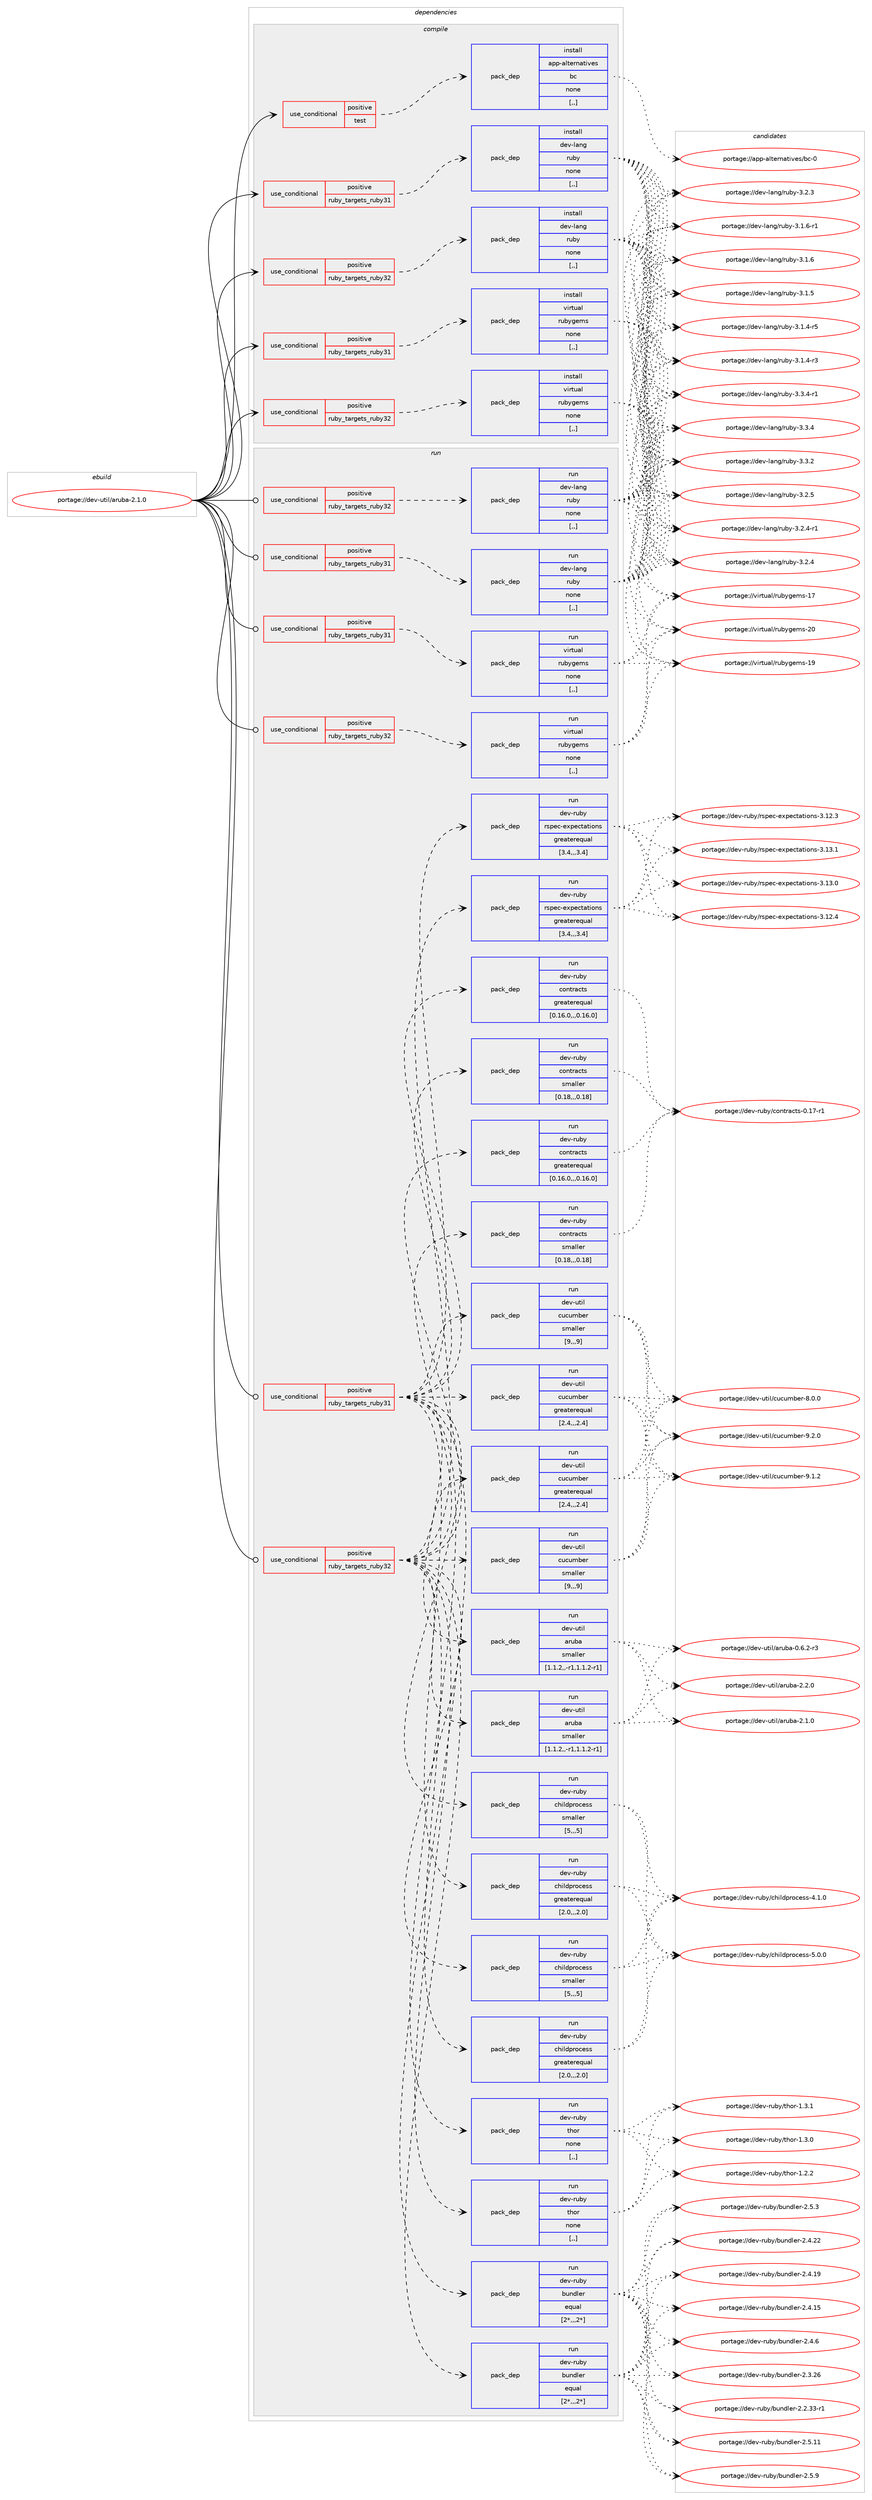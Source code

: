 digraph prolog {

# *************
# Graph options
# *************

newrank=true;
concentrate=true;
compound=true;
graph [rankdir=LR,fontname=Helvetica,fontsize=10,ranksep=1.5];#, ranksep=2.5, nodesep=0.2];
edge  [arrowhead=vee];
node  [fontname=Helvetica,fontsize=10];

# **********
# The ebuild
# **********

subgraph cluster_leftcol {
color=gray;
label=<<i>ebuild</i>>;
id [label="portage://dev-util/aruba-2.1.0", color=red, width=4, href="../dev-util/aruba-2.1.0.svg"];
}

# ****************
# The dependencies
# ****************

subgraph cluster_midcol {
color=gray;
label=<<i>dependencies</i>>;
subgraph cluster_compile {
fillcolor="#eeeeee";
style=filled;
label=<<i>compile</i>>;
subgraph cond59161 {
dependency210365 [label=<<TABLE BORDER="0" CELLBORDER="1" CELLSPACING="0" CELLPADDING="4"><TR><TD ROWSPAN="3" CELLPADDING="10">use_conditional</TD></TR><TR><TD>positive</TD></TR><TR><TD>ruby_targets_ruby31</TD></TR></TABLE>>, shape=none, color=red];
subgraph pack149811 {
dependency210366 [label=<<TABLE BORDER="0" CELLBORDER="1" CELLSPACING="0" CELLPADDING="4" WIDTH="220"><TR><TD ROWSPAN="6" CELLPADDING="30">pack_dep</TD></TR><TR><TD WIDTH="110">install</TD></TR><TR><TD>dev-lang</TD></TR><TR><TD>ruby</TD></TR><TR><TD>none</TD></TR><TR><TD>[,,]</TD></TR></TABLE>>, shape=none, color=blue];
}
dependency210365:e -> dependency210366:w [weight=20,style="dashed",arrowhead="vee"];
}
id:e -> dependency210365:w [weight=20,style="solid",arrowhead="vee"];
subgraph cond59162 {
dependency210367 [label=<<TABLE BORDER="0" CELLBORDER="1" CELLSPACING="0" CELLPADDING="4"><TR><TD ROWSPAN="3" CELLPADDING="10">use_conditional</TD></TR><TR><TD>positive</TD></TR><TR><TD>ruby_targets_ruby31</TD></TR></TABLE>>, shape=none, color=red];
subgraph pack149812 {
dependency210368 [label=<<TABLE BORDER="0" CELLBORDER="1" CELLSPACING="0" CELLPADDING="4" WIDTH="220"><TR><TD ROWSPAN="6" CELLPADDING="30">pack_dep</TD></TR><TR><TD WIDTH="110">install</TD></TR><TR><TD>virtual</TD></TR><TR><TD>rubygems</TD></TR><TR><TD>none</TD></TR><TR><TD>[,,]</TD></TR></TABLE>>, shape=none, color=blue];
}
dependency210367:e -> dependency210368:w [weight=20,style="dashed",arrowhead="vee"];
}
id:e -> dependency210367:w [weight=20,style="solid",arrowhead="vee"];
subgraph cond59163 {
dependency210369 [label=<<TABLE BORDER="0" CELLBORDER="1" CELLSPACING="0" CELLPADDING="4"><TR><TD ROWSPAN="3" CELLPADDING="10">use_conditional</TD></TR><TR><TD>positive</TD></TR><TR><TD>ruby_targets_ruby32</TD></TR></TABLE>>, shape=none, color=red];
subgraph pack149813 {
dependency210370 [label=<<TABLE BORDER="0" CELLBORDER="1" CELLSPACING="0" CELLPADDING="4" WIDTH="220"><TR><TD ROWSPAN="6" CELLPADDING="30">pack_dep</TD></TR><TR><TD WIDTH="110">install</TD></TR><TR><TD>dev-lang</TD></TR><TR><TD>ruby</TD></TR><TR><TD>none</TD></TR><TR><TD>[,,]</TD></TR></TABLE>>, shape=none, color=blue];
}
dependency210369:e -> dependency210370:w [weight=20,style="dashed",arrowhead="vee"];
}
id:e -> dependency210369:w [weight=20,style="solid",arrowhead="vee"];
subgraph cond59164 {
dependency210371 [label=<<TABLE BORDER="0" CELLBORDER="1" CELLSPACING="0" CELLPADDING="4"><TR><TD ROWSPAN="3" CELLPADDING="10">use_conditional</TD></TR><TR><TD>positive</TD></TR><TR><TD>ruby_targets_ruby32</TD></TR></TABLE>>, shape=none, color=red];
subgraph pack149814 {
dependency210372 [label=<<TABLE BORDER="0" CELLBORDER="1" CELLSPACING="0" CELLPADDING="4" WIDTH="220"><TR><TD ROWSPAN="6" CELLPADDING="30">pack_dep</TD></TR><TR><TD WIDTH="110">install</TD></TR><TR><TD>virtual</TD></TR><TR><TD>rubygems</TD></TR><TR><TD>none</TD></TR><TR><TD>[,,]</TD></TR></TABLE>>, shape=none, color=blue];
}
dependency210371:e -> dependency210372:w [weight=20,style="dashed",arrowhead="vee"];
}
id:e -> dependency210371:w [weight=20,style="solid",arrowhead="vee"];
subgraph cond59165 {
dependency210373 [label=<<TABLE BORDER="0" CELLBORDER="1" CELLSPACING="0" CELLPADDING="4"><TR><TD ROWSPAN="3" CELLPADDING="10">use_conditional</TD></TR><TR><TD>positive</TD></TR><TR><TD>test</TD></TR></TABLE>>, shape=none, color=red];
subgraph pack149815 {
dependency210374 [label=<<TABLE BORDER="0" CELLBORDER="1" CELLSPACING="0" CELLPADDING="4" WIDTH="220"><TR><TD ROWSPAN="6" CELLPADDING="30">pack_dep</TD></TR><TR><TD WIDTH="110">install</TD></TR><TR><TD>app-alternatives</TD></TR><TR><TD>bc</TD></TR><TR><TD>none</TD></TR><TR><TD>[,,]</TD></TR></TABLE>>, shape=none, color=blue];
}
dependency210373:e -> dependency210374:w [weight=20,style="dashed",arrowhead="vee"];
}
id:e -> dependency210373:w [weight=20,style="solid",arrowhead="vee"];
}
subgraph cluster_compileandrun {
fillcolor="#eeeeee";
style=filled;
label=<<i>compile and run</i>>;
}
subgraph cluster_run {
fillcolor="#eeeeee";
style=filled;
label=<<i>run</i>>;
subgraph cond59166 {
dependency210375 [label=<<TABLE BORDER="0" CELLBORDER="1" CELLSPACING="0" CELLPADDING="4"><TR><TD ROWSPAN="3" CELLPADDING="10">use_conditional</TD></TR><TR><TD>positive</TD></TR><TR><TD>ruby_targets_ruby31</TD></TR></TABLE>>, shape=none, color=red];
subgraph pack149816 {
dependency210376 [label=<<TABLE BORDER="0" CELLBORDER="1" CELLSPACING="0" CELLPADDING="4" WIDTH="220"><TR><TD ROWSPAN="6" CELLPADDING="30">pack_dep</TD></TR><TR><TD WIDTH="110">run</TD></TR><TR><TD>dev-lang</TD></TR><TR><TD>ruby</TD></TR><TR><TD>none</TD></TR><TR><TD>[,,]</TD></TR></TABLE>>, shape=none, color=blue];
}
dependency210375:e -> dependency210376:w [weight=20,style="dashed",arrowhead="vee"];
}
id:e -> dependency210375:w [weight=20,style="solid",arrowhead="odot"];
subgraph cond59167 {
dependency210377 [label=<<TABLE BORDER="0" CELLBORDER="1" CELLSPACING="0" CELLPADDING="4"><TR><TD ROWSPAN="3" CELLPADDING="10">use_conditional</TD></TR><TR><TD>positive</TD></TR><TR><TD>ruby_targets_ruby31</TD></TR></TABLE>>, shape=none, color=red];
subgraph pack149817 {
dependency210378 [label=<<TABLE BORDER="0" CELLBORDER="1" CELLSPACING="0" CELLPADDING="4" WIDTH="220"><TR><TD ROWSPAN="6" CELLPADDING="30">pack_dep</TD></TR><TR><TD WIDTH="110">run</TD></TR><TR><TD>dev-ruby</TD></TR><TR><TD>bundler</TD></TR><TR><TD>equal</TD></TR><TR><TD>[2*,,,2*]</TD></TR></TABLE>>, shape=none, color=blue];
}
dependency210377:e -> dependency210378:w [weight=20,style="dashed",arrowhead="vee"];
subgraph pack149818 {
dependency210379 [label=<<TABLE BORDER="0" CELLBORDER="1" CELLSPACING="0" CELLPADDING="4" WIDTH="220"><TR><TD ROWSPAN="6" CELLPADDING="30">pack_dep</TD></TR><TR><TD WIDTH="110">run</TD></TR><TR><TD>dev-ruby</TD></TR><TR><TD>childprocess</TD></TR><TR><TD>greaterequal</TD></TR><TR><TD>[2.0,,,2.0]</TD></TR></TABLE>>, shape=none, color=blue];
}
dependency210377:e -> dependency210379:w [weight=20,style="dashed",arrowhead="vee"];
subgraph pack149819 {
dependency210380 [label=<<TABLE BORDER="0" CELLBORDER="1" CELLSPACING="0" CELLPADDING="4" WIDTH="220"><TR><TD ROWSPAN="6" CELLPADDING="30">pack_dep</TD></TR><TR><TD WIDTH="110">run</TD></TR><TR><TD>dev-ruby</TD></TR><TR><TD>childprocess</TD></TR><TR><TD>smaller</TD></TR><TR><TD>[5,,,5]</TD></TR></TABLE>>, shape=none, color=blue];
}
dependency210377:e -> dependency210380:w [weight=20,style="dashed",arrowhead="vee"];
subgraph pack149820 {
dependency210381 [label=<<TABLE BORDER="0" CELLBORDER="1" CELLSPACING="0" CELLPADDING="4" WIDTH="220"><TR><TD ROWSPAN="6" CELLPADDING="30">pack_dep</TD></TR><TR><TD WIDTH="110">run</TD></TR><TR><TD>dev-ruby</TD></TR><TR><TD>contracts</TD></TR><TR><TD>greaterequal</TD></TR><TR><TD>[0.16.0,,,0.16.0]</TD></TR></TABLE>>, shape=none, color=blue];
}
dependency210377:e -> dependency210381:w [weight=20,style="dashed",arrowhead="vee"];
subgraph pack149821 {
dependency210382 [label=<<TABLE BORDER="0" CELLBORDER="1" CELLSPACING="0" CELLPADDING="4" WIDTH="220"><TR><TD ROWSPAN="6" CELLPADDING="30">pack_dep</TD></TR><TR><TD WIDTH="110">run</TD></TR><TR><TD>dev-ruby</TD></TR><TR><TD>contracts</TD></TR><TR><TD>smaller</TD></TR><TR><TD>[0.18,,,0.18]</TD></TR></TABLE>>, shape=none, color=blue];
}
dependency210377:e -> dependency210382:w [weight=20,style="dashed",arrowhead="vee"];
subgraph pack149822 {
dependency210383 [label=<<TABLE BORDER="0" CELLBORDER="1" CELLSPACING="0" CELLPADDING="4" WIDTH="220"><TR><TD ROWSPAN="6" CELLPADDING="30">pack_dep</TD></TR><TR><TD WIDTH="110">run</TD></TR><TR><TD>dev-ruby</TD></TR><TR><TD>rspec-expectations</TD></TR><TR><TD>greaterequal</TD></TR><TR><TD>[3.4,,,3.4]</TD></TR></TABLE>>, shape=none, color=blue];
}
dependency210377:e -> dependency210383:w [weight=20,style="dashed",arrowhead="vee"];
subgraph pack149823 {
dependency210384 [label=<<TABLE BORDER="0" CELLBORDER="1" CELLSPACING="0" CELLPADDING="4" WIDTH="220"><TR><TD ROWSPAN="6" CELLPADDING="30">pack_dep</TD></TR><TR><TD WIDTH="110">run</TD></TR><TR><TD>dev-ruby</TD></TR><TR><TD>thor</TD></TR><TR><TD>none</TD></TR><TR><TD>[,,]</TD></TR></TABLE>>, shape=none, color=blue];
}
dependency210377:e -> dependency210384:w [weight=20,style="dashed",arrowhead="vee"];
subgraph pack149824 {
dependency210385 [label=<<TABLE BORDER="0" CELLBORDER="1" CELLSPACING="0" CELLPADDING="4" WIDTH="220"><TR><TD ROWSPAN="6" CELLPADDING="30">pack_dep</TD></TR><TR><TD WIDTH="110">run</TD></TR><TR><TD>dev-util</TD></TR><TR><TD>cucumber</TD></TR><TR><TD>greaterequal</TD></TR><TR><TD>[2.4,,,2.4]</TD></TR></TABLE>>, shape=none, color=blue];
}
dependency210377:e -> dependency210385:w [weight=20,style="dashed",arrowhead="vee"];
subgraph pack149825 {
dependency210386 [label=<<TABLE BORDER="0" CELLBORDER="1" CELLSPACING="0" CELLPADDING="4" WIDTH="220"><TR><TD ROWSPAN="6" CELLPADDING="30">pack_dep</TD></TR><TR><TD WIDTH="110">run</TD></TR><TR><TD>dev-util</TD></TR><TR><TD>cucumber</TD></TR><TR><TD>smaller</TD></TR><TR><TD>[9,,,9]</TD></TR></TABLE>>, shape=none, color=blue];
}
dependency210377:e -> dependency210386:w [weight=20,style="dashed",arrowhead="vee"];
subgraph pack149826 {
dependency210387 [label=<<TABLE BORDER="0" CELLBORDER="1" CELLSPACING="0" CELLPADDING="4" WIDTH="220"><TR><TD ROWSPAN="6" CELLPADDING="30">pack_dep</TD></TR><TR><TD WIDTH="110">run</TD></TR><TR><TD>dev-util</TD></TR><TR><TD>aruba</TD></TR><TR><TD>smaller</TD></TR><TR><TD>[1.1.2,,-r1,1.1.2-r1]</TD></TR></TABLE>>, shape=none, color=blue];
}
dependency210377:e -> dependency210387:w [weight=20,style="dashed",arrowhead="vee"];
}
id:e -> dependency210377:w [weight=20,style="solid",arrowhead="odot"];
subgraph cond59168 {
dependency210388 [label=<<TABLE BORDER="0" CELLBORDER="1" CELLSPACING="0" CELLPADDING="4"><TR><TD ROWSPAN="3" CELLPADDING="10">use_conditional</TD></TR><TR><TD>positive</TD></TR><TR><TD>ruby_targets_ruby31</TD></TR></TABLE>>, shape=none, color=red];
subgraph pack149827 {
dependency210389 [label=<<TABLE BORDER="0" CELLBORDER="1" CELLSPACING="0" CELLPADDING="4" WIDTH="220"><TR><TD ROWSPAN="6" CELLPADDING="30">pack_dep</TD></TR><TR><TD WIDTH="110">run</TD></TR><TR><TD>virtual</TD></TR><TR><TD>rubygems</TD></TR><TR><TD>none</TD></TR><TR><TD>[,,]</TD></TR></TABLE>>, shape=none, color=blue];
}
dependency210388:e -> dependency210389:w [weight=20,style="dashed",arrowhead="vee"];
}
id:e -> dependency210388:w [weight=20,style="solid",arrowhead="odot"];
subgraph cond59169 {
dependency210390 [label=<<TABLE BORDER="0" CELLBORDER="1" CELLSPACING="0" CELLPADDING="4"><TR><TD ROWSPAN="3" CELLPADDING="10">use_conditional</TD></TR><TR><TD>positive</TD></TR><TR><TD>ruby_targets_ruby32</TD></TR></TABLE>>, shape=none, color=red];
subgraph pack149828 {
dependency210391 [label=<<TABLE BORDER="0" CELLBORDER="1" CELLSPACING="0" CELLPADDING="4" WIDTH="220"><TR><TD ROWSPAN="6" CELLPADDING="30">pack_dep</TD></TR><TR><TD WIDTH="110">run</TD></TR><TR><TD>dev-lang</TD></TR><TR><TD>ruby</TD></TR><TR><TD>none</TD></TR><TR><TD>[,,]</TD></TR></TABLE>>, shape=none, color=blue];
}
dependency210390:e -> dependency210391:w [weight=20,style="dashed",arrowhead="vee"];
}
id:e -> dependency210390:w [weight=20,style="solid",arrowhead="odot"];
subgraph cond59170 {
dependency210392 [label=<<TABLE BORDER="0" CELLBORDER="1" CELLSPACING="0" CELLPADDING="4"><TR><TD ROWSPAN="3" CELLPADDING="10">use_conditional</TD></TR><TR><TD>positive</TD></TR><TR><TD>ruby_targets_ruby32</TD></TR></TABLE>>, shape=none, color=red];
subgraph pack149829 {
dependency210393 [label=<<TABLE BORDER="0" CELLBORDER="1" CELLSPACING="0" CELLPADDING="4" WIDTH="220"><TR><TD ROWSPAN="6" CELLPADDING="30">pack_dep</TD></TR><TR><TD WIDTH="110">run</TD></TR><TR><TD>dev-ruby</TD></TR><TR><TD>bundler</TD></TR><TR><TD>equal</TD></TR><TR><TD>[2*,,,2*]</TD></TR></TABLE>>, shape=none, color=blue];
}
dependency210392:e -> dependency210393:w [weight=20,style="dashed",arrowhead="vee"];
subgraph pack149830 {
dependency210394 [label=<<TABLE BORDER="0" CELLBORDER="1" CELLSPACING="0" CELLPADDING="4" WIDTH="220"><TR><TD ROWSPAN="6" CELLPADDING="30">pack_dep</TD></TR><TR><TD WIDTH="110">run</TD></TR><TR><TD>dev-ruby</TD></TR><TR><TD>childprocess</TD></TR><TR><TD>greaterequal</TD></TR><TR><TD>[2.0,,,2.0]</TD></TR></TABLE>>, shape=none, color=blue];
}
dependency210392:e -> dependency210394:w [weight=20,style="dashed",arrowhead="vee"];
subgraph pack149831 {
dependency210395 [label=<<TABLE BORDER="0" CELLBORDER="1" CELLSPACING="0" CELLPADDING="4" WIDTH="220"><TR><TD ROWSPAN="6" CELLPADDING="30">pack_dep</TD></TR><TR><TD WIDTH="110">run</TD></TR><TR><TD>dev-ruby</TD></TR><TR><TD>childprocess</TD></TR><TR><TD>smaller</TD></TR><TR><TD>[5,,,5]</TD></TR></TABLE>>, shape=none, color=blue];
}
dependency210392:e -> dependency210395:w [weight=20,style="dashed",arrowhead="vee"];
subgraph pack149832 {
dependency210396 [label=<<TABLE BORDER="0" CELLBORDER="1" CELLSPACING="0" CELLPADDING="4" WIDTH="220"><TR><TD ROWSPAN="6" CELLPADDING="30">pack_dep</TD></TR><TR><TD WIDTH="110">run</TD></TR><TR><TD>dev-ruby</TD></TR><TR><TD>contracts</TD></TR><TR><TD>greaterequal</TD></TR><TR><TD>[0.16.0,,,0.16.0]</TD></TR></TABLE>>, shape=none, color=blue];
}
dependency210392:e -> dependency210396:w [weight=20,style="dashed",arrowhead="vee"];
subgraph pack149833 {
dependency210397 [label=<<TABLE BORDER="0" CELLBORDER="1" CELLSPACING="0" CELLPADDING="4" WIDTH="220"><TR><TD ROWSPAN="6" CELLPADDING="30">pack_dep</TD></TR><TR><TD WIDTH="110">run</TD></TR><TR><TD>dev-ruby</TD></TR><TR><TD>contracts</TD></TR><TR><TD>smaller</TD></TR><TR><TD>[0.18,,,0.18]</TD></TR></TABLE>>, shape=none, color=blue];
}
dependency210392:e -> dependency210397:w [weight=20,style="dashed",arrowhead="vee"];
subgraph pack149834 {
dependency210398 [label=<<TABLE BORDER="0" CELLBORDER="1" CELLSPACING="0" CELLPADDING="4" WIDTH="220"><TR><TD ROWSPAN="6" CELLPADDING="30">pack_dep</TD></TR><TR><TD WIDTH="110">run</TD></TR><TR><TD>dev-ruby</TD></TR><TR><TD>rspec-expectations</TD></TR><TR><TD>greaterequal</TD></TR><TR><TD>[3.4,,,3.4]</TD></TR></TABLE>>, shape=none, color=blue];
}
dependency210392:e -> dependency210398:w [weight=20,style="dashed",arrowhead="vee"];
subgraph pack149835 {
dependency210399 [label=<<TABLE BORDER="0" CELLBORDER="1" CELLSPACING="0" CELLPADDING="4" WIDTH="220"><TR><TD ROWSPAN="6" CELLPADDING="30">pack_dep</TD></TR><TR><TD WIDTH="110">run</TD></TR><TR><TD>dev-ruby</TD></TR><TR><TD>thor</TD></TR><TR><TD>none</TD></TR><TR><TD>[,,]</TD></TR></TABLE>>, shape=none, color=blue];
}
dependency210392:e -> dependency210399:w [weight=20,style="dashed",arrowhead="vee"];
subgraph pack149836 {
dependency210400 [label=<<TABLE BORDER="0" CELLBORDER="1" CELLSPACING="0" CELLPADDING="4" WIDTH="220"><TR><TD ROWSPAN="6" CELLPADDING="30">pack_dep</TD></TR><TR><TD WIDTH="110">run</TD></TR><TR><TD>dev-util</TD></TR><TR><TD>cucumber</TD></TR><TR><TD>greaterequal</TD></TR><TR><TD>[2.4,,,2.4]</TD></TR></TABLE>>, shape=none, color=blue];
}
dependency210392:e -> dependency210400:w [weight=20,style="dashed",arrowhead="vee"];
subgraph pack149837 {
dependency210401 [label=<<TABLE BORDER="0" CELLBORDER="1" CELLSPACING="0" CELLPADDING="4" WIDTH="220"><TR><TD ROWSPAN="6" CELLPADDING="30">pack_dep</TD></TR><TR><TD WIDTH="110">run</TD></TR><TR><TD>dev-util</TD></TR><TR><TD>cucumber</TD></TR><TR><TD>smaller</TD></TR><TR><TD>[9,,,9]</TD></TR></TABLE>>, shape=none, color=blue];
}
dependency210392:e -> dependency210401:w [weight=20,style="dashed",arrowhead="vee"];
subgraph pack149838 {
dependency210402 [label=<<TABLE BORDER="0" CELLBORDER="1" CELLSPACING="0" CELLPADDING="4" WIDTH="220"><TR><TD ROWSPAN="6" CELLPADDING="30">pack_dep</TD></TR><TR><TD WIDTH="110">run</TD></TR><TR><TD>dev-util</TD></TR><TR><TD>aruba</TD></TR><TR><TD>smaller</TD></TR><TR><TD>[1.1.2,,-r1,1.1.2-r1]</TD></TR></TABLE>>, shape=none, color=blue];
}
dependency210392:e -> dependency210402:w [weight=20,style="dashed",arrowhead="vee"];
}
id:e -> dependency210392:w [weight=20,style="solid",arrowhead="odot"];
subgraph cond59171 {
dependency210403 [label=<<TABLE BORDER="0" CELLBORDER="1" CELLSPACING="0" CELLPADDING="4"><TR><TD ROWSPAN="3" CELLPADDING="10">use_conditional</TD></TR><TR><TD>positive</TD></TR><TR><TD>ruby_targets_ruby32</TD></TR></TABLE>>, shape=none, color=red];
subgraph pack149839 {
dependency210404 [label=<<TABLE BORDER="0" CELLBORDER="1" CELLSPACING="0" CELLPADDING="4" WIDTH="220"><TR><TD ROWSPAN="6" CELLPADDING="30">pack_dep</TD></TR><TR><TD WIDTH="110">run</TD></TR><TR><TD>virtual</TD></TR><TR><TD>rubygems</TD></TR><TR><TD>none</TD></TR><TR><TD>[,,]</TD></TR></TABLE>>, shape=none, color=blue];
}
dependency210403:e -> dependency210404:w [weight=20,style="dashed",arrowhead="vee"];
}
id:e -> dependency210403:w [weight=20,style="solid",arrowhead="odot"];
}
}

# **************
# The candidates
# **************

subgraph cluster_choices {
rank=same;
color=gray;
label=<<i>candidates</i>>;

subgraph choice149811 {
color=black;
nodesep=1;
choice100101118451089711010347114117981214551465146524511449 [label="portage://dev-lang/ruby-3.3.4-r1", color=red, width=4,href="../dev-lang/ruby-3.3.4-r1.svg"];
choice10010111845108971101034711411798121455146514652 [label="portage://dev-lang/ruby-3.3.4", color=red, width=4,href="../dev-lang/ruby-3.3.4.svg"];
choice10010111845108971101034711411798121455146514650 [label="portage://dev-lang/ruby-3.3.2", color=red, width=4,href="../dev-lang/ruby-3.3.2.svg"];
choice10010111845108971101034711411798121455146504653 [label="portage://dev-lang/ruby-3.2.5", color=red, width=4,href="../dev-lang/ruby-3.2.5.svg"];
choice100101118451089711010347114117981214551465046524511449 [label="portage://dev-lang/ruby-3.2.4-r1", color=red, width=4,href="../dev-lang/ruby-3.2.4-r1.svg"];
choice10010111845108971101034711411798121455146504652 [label="portage://dev-lang/ruby-3.2.4", color=red, width=4,href="../dev-lang/ruby-3.2.4.svg"];
choice10010111845108971101034711411798121455146504651 [label="portage://dev-lang/ruby-3.2.3", color=red, width=4,href="../dev-lang/ruby-3.2.3.svg"];
choice100101118451089711010347114117981214551464946544511449 [label="portage://dev-lang/ruby-3.1.6-r1", color=red, width=4,href="../dev-lang/ruby-3.1.6-r1.svg"];
choice10010111845108971101034711411798121455146494654 [label="portage://dev-lang/ruby-3.1.6", color=red, width=4,href="../dev-lang/ruby-3.1.6.svg"];
choice10010111845108971101034711411798121455146494653 [label="portage://dev-lang/ruby-3.1.5", color=red, width=4,href="../dev-lang/ruby-3.1.5.svg"];
choice100101118451089711010347114117981214551464946524511453 [label="portage://dev-lang/ruby-3.1.4-r5", color=red, width=4,href="../dev-lang/ruby-3.1.4-r5.svg"];
choice100101118451089711010347114117981214551464946524511451 [label="portage://dev-lang/ruby-3.1.4-r3", color=red, width=4,href="../dev-lang/ruby-3.1.4-r3.svg"];
dependency210366:e -> choice100101118451089711010347114117981214551465146524511449:w [style=dotted,weight="100"];
dependency210366:e -> choice10010111845108971101034711411798121455146514652:w [style=dotted,weight="100"];
dependency210366:e -> choice10010111845108971101034711411798121455146514650:w [style=dotted,weight="100"];
dependency210366:e -> choice10010111845108971101034711411798121455146504653:w [style=dotted,weight="100"];
dependency210366:e -> choice100101118451089711010347114117981214551465046524511449:w [style=dotted,weight="100"];
dependency210366:e -> choice10010111845108971101034711411798121455146504652:w [style=dotted,weight="100"];
dependency210366:e -> choice10010111845108971101034711411798121455146504651:w [style=dotted,weight="100"];
dependency210366:e -> choice100101118451089711010347114117981214551464946544511449:w [style=dotted,weight="100"];
dependency210366:e -> choice10010111845108971101034711411798121455146494654:w [style=dotted,weight="100"];
dependency210366:e -> choice10010111845108971101034711411798121455146494653:w [style=dotted,weight="100"];
dependency210366:e -> choice100101118451089711010347114117981214551464946524511453:w [style=dotted,weight="100"];
dependency210366:e -> choice100101118451089711010347114117981214551464946524511451:w [style=dotted,weight="100"];
}
subgraph choice149812 {
color=black;
nodesep=1;
choice118105114116117971084711411798121103101109115455048 [label="portage://virtual/rubygems-20", color=red, width=4,href="../virtual/rubygems-20.svg"];
choice118105114116117971084711411798121103101109115454957 [label="portage://virtual/rubygems-19", color=red, width=4,href="../virtual/rubygems-19.svg"];
choice118105114116117971084711411798121103101109115454955 [label="portage://virtual/rubygems-17", color=red, width=4,href="../virtual/rubygems-17.svg"];
dependency210368:e -> choice118105114116117971084711411798121103101109115455048:w [style=dotted,weight="100"];
dependency210368:e -> choice118105114116117971084711411798121103101109115454957:w [style=dotted,weight="100"];
dependency210368:e -> choice118105114116117971084711411798121103101109115454955:w [style=dotted,weight="100"];
}
subgraph choice149813 {
color=black;
nodesep=1;
choice100101118451089711010347114117981214551465146524511449 [label="portage://dev-lang/ruby-3.3.4-r1", color=red, width=4,href="../dev-lang/ruby-3.3.4-r1.svg"];
choice10010111845108971101034711411798121455146514652 [label="portage://dev-lang/ruby-3.3.4", color=red, width=4,href="../dev-lang/ruby-3.3.4.svg"];
choice10010111845108971101034711411798121455146514650 [label="portage://dev-lang/ruby-3.3.2", color=red, width=4,href="../dev-lang/ruby-3.3.2.svg"];
choice10010111845108971101034711411798121455146504653 [label="portage://dev-lang/ruby-3.2.5", color=red, width=4,href="../dev-lang/ruby-3.2.5.svg"];
choice100101118451089711010347114117981214551465046524511449 [label="portage://dev-lang/ruby-3.2.4-r1", color=red, width=4,href="../dev-lang/ruby-3.2.4-r1.svg"];
choice10010111845108971101034711411798121455146504652 [label="portage://dev-lang/ruby-3.2.4", color=red, width=4,href="../dev-lang/ruby-3.2.4.svg"];
choice10010111845108971101034711411798121455146504651 [label="portage://dev-lang/ruby-3.2.3", color=red, width=4,href="../dev-lang/ruby-3.2.3.svg"];
choice100101118451089711010347114117981214551464946544511449 [label="portage://dev-lang/ruby-3.1.6-r1", color=red, width=4,href="../dev-lang/ruby-3.1.6-r1.svg"];
choice10010111845108971101034711411798121455146494654 [label="portage://dev-lang/ruby-3.1.6", color=red, width=4,href="../dev-lang/ruby-3.1.6.svg"];
choice10010111845108971101034711411798121455146494653 [label="portage://dev-lang/ruby-3.1.5", color=red, width=4,href="../dev-lang/ruby-3.1.5.svg"];
choice100101118451089711010347114117981214551464946524511453 [label="portage://dev-lang/ruby-3.1.4-r5", color=red, width=4,href="../dev-lang/ruby-3.1.4-r5.svg"];
choice100101118451089711010347114117981214551464946524511451 [label="portage://dev-lang/ruby-3.1.4-r3", color=red, width=4,href="../dev-lang/ruby-3.1.4-r3.svg"];
dependency210370:e -> choice100101118451089711010347114117981214551465146524511449:w [style=dotted,weight="100"];
dependency210370:e -> choice10010111845108971101034711411798121455146514652:w [style=dotted,weight="100"];
dependency210370:e -> choice10010111845108971101034711411798121455146514650:w [style=dotted,weight="100"];
dependency210370:e -> choice10010111845108971101034711411798121455146504653:w [style=dotted,weight="100"];
dependency210370:e -> choice100101118451089711010347114117981214551465046524511449:w [style=dotted,weight="100"];
dependency210370:e -> choice10010111845108971101034711411798121455146504652:w [style=dotted,weight="100"];
dependency210370:e -> choice10010111845108971101034711411798121455146504651:w [style=dotted,weight="100"];
dependency210370:e -> choice100101118451089711010347114117981214551464946544511449:w [style=dotted,weight="100"];
dependency210370:e -> choice10010111845108971101034711411798121455146494654:w [style=dotted,weight="100"];
dependency210370:e -> choice10010111845108971101034711411798121455146494653:w [style=dotted,weight="100"];
dependency210370:e -> choice100101118451089711010347114117981214551464946524511453:w [style=dotted,weight="100"];
dependency210370:e -> choice100101118451089711010347114117981214551464946524511451:w [style=dotted,weight="100"];
}
subgraph choice149814 {
color=black;
nodesep=1;
choice118105114116117971084711411798121103101109115455048 [label="portage://virtual/rubygems-20", color=red, width=4,href="../virtual/rubygems-20.svg"];
choice118105114116117971084711411798121103101109115454957 [label="portage://virtual/rubygems-19", color=red, width=4,href="../virtual/rubygems-19.svg"];
choice118105114116117971084711411798121103101109115454955 [label="portage://virtual/rubygems-17", color=red, width=4,href="../virtual/rubygems-17.svg"];
dependency210372:e -> choice118105114116117971084711411798121103101109115455048:w [style=dotted,weight="100"];
dependency210372:e -> choice118105114116117971084711411798121103101109115454957:w [style=dotted,weight="100"];
dependency210372:e -> choice118105114116117971084711411798121103101109115454955:w [style=dotted,weight="100"];
}
subgraph choice149815 {
color=black;
nodesep=1;
choice971121124597108116101114110971161051181011154798994548 [label="portage://app-alternatives/bc-0", color=red, width=4,href="../app-alternatives/bc-0.svg"];
dependency210374:e -> choice971121124597108116101114110971161051181011154798994548:w [style=dotted,weight="100"];
}
subgraph choice149816 {
color=black;
nodesep=1;
choice100101118451089711010347114117981214551465146524511449 [label="portage://dev-lang/ruby-3.3.4-r1", color=red, width=4,href="../dev-lang/ruby-3.3.4-r1.svg"];
choice10010111845108971101034711411798121455146514652 [label="portage://dev-lang/ruby-3.3.4", color=red, width=4,href="../dev-lang/ruby-3.3.4.svg"];
choice10010111845108971101034711411798121455146514650 [label="portage://dev-lang/ruby-3.3.2", color=red, width=4,href="../dev-lang/ruby-3.3.2.svg"];
choice10010111845108971101034711411798121455146504653 [label="portage://dev-lang/ruby-3.2.5", color=red, width=4,href="../dev-lang/ruby-3.2.5.svg"];
choice100101118451089711010347114117981214551465046524511449 [label="portage://dev-lang/ruby-3.2.4-r1", color=red, width=4,href="../dev-lang/ruby-3.2.4-r1.svg"];
choice10010111845108971101034711411798121455146504652 [label="portage://dev-lang/ruby-3.2.4", color=red, width=4,href="../dev-lang/ruby-3.2.4.svg"];
choice10010111845108971101034711411798121455146504651 [label="portage://dev-lang/ruby-3.2.3", color=red, width=4,href="../dev-lang/ruby-3.2.3.svg"];
choice100101118451089711010347114117981214551464946544511449 [label="portage://dev-lang/ruby-3.1.6-r1", color=red, width=4,href="../dev-lang/ruby-3.1.6-r1.svg"];
choice10010111845108971101034711411798121455146494654 [label="portage://dev-lang/ruby-3.1.6", color=red, width=4,href="../dev-lang/ruby-3.1.6.svg"];
choice10010111845108971101034711411798121455146494653 [label="portage://dev-lang/ruby-3.1.5", color=red, width=4,href="../dev-lang/ruby-3.1.5.svg"];
choice100101118451089711010347114117981214551464946524511453 [label="portage://dev-lang/ruby-3.1.4-r5", color=red, width=4,href="../dev-lang/ruby-3.1.4-r5.svg"];
choice100101118451089711010347114117981214551464946524511451 [label="portage://dev-lang/ruby-3.1.4-r3", color=red, width=4,href="../dev-lang/ruby-3.1.4-r3.svg"];
dependency210376:e -> choice100101118451089711010347114117981214551465146524511449:w [style=dotted,weight="100"];
dependency210376:e -> choice10010111845108971101034711411798121455146514652:w [style=dotted,weight="100"];
dependency210376:e -> choice10010111845108971101034711411798121455146514650:w [style=dotted,weight="100"];
dependency210376:e -> choice10010111845108971101034711411798121455146504653:w [style=dotted,weight="100"];
dependency210376:e -> choice100101118451089711010347114117981214551465046524511449:w [style=dotted,weight="100"];
dependency210376:e -> choice10010111845108971101034711411798121455146504652:w [style=dotted,weight="100"];
dependency210376:e -> choice10010111845108971101034711411798121455146504651:w [style=dotted,weight="100"];
dependency210376:e -> choice100101118451089711010347114117981214551464946544511449:w [style=dotted,weight="100"];
dependency210376:e -> choice10010111845108971101034711411798121455146494654:w [style=dotted,weight="100"];
dependency210376:e -> choice10010111845108971101034711411798121455146494653:w [style=dotted,weight="100"];
dependency210376:e -> choice100101118451089711010347114117981214551464946524511453:w [style=dotted,weight="100"];
dependency210376:e -> choice100101118451089711010347114117981214551464946524511451:w [style=dotted,weight="100"];
}
subgraph choice149817 {
color=black;
nodesep=1;
choice1001011184511411798121479811711010010810111445504653464949 [label="portage://dev-ruby/bundler-2.5.11", color=red, width=4,href="../dev-ruby/bundler-2.5.11.svg"];
choice10010111845114117981214798117110100108101114455046534657 [label="portage://dev-ruby/bundler-2.5.9", color=red, width=4,href="../dev-ruby/bundler-2.5.9.svg"];
choice10010111845114117981214798117110100108101114455046534651 [label="portage://dev-ruby/bundler-2.5.3", color=red, width=4,href="../dev-ruby/bundler-2.5.3.svg"];
choice1001011184511411798121479811711010010810111445504652465050 [label="portage://dev-ruby/bundler-2.4.22", color=red, width=4,href="../dev-ruby/bundler-2.4.22.svg"];
choice1001011184511411798121479811711010010810111445504652464957 [label="portage://dev-ruby/bundler-2.4.19", color=red, width=4,href="../dev-ruby/bundler-2.4.19.svg"];
choice1001011184511411798121479811711010010810111445504652464953 [label="portage://dev-ruby/bundler-2.4.15", color=red, width=4,href="../dev-ruby/bundler-2.4.15.svg"];
choice10010111845114117981214798117110100108101114455046524654 [label="portage://dev-ruby/bundler-2.4.6", color=red, width=4,href="../dev-ruby/bundler-2.4.6.svg"];
choice1001011184511411798121479811711010010810111445504651465054 [label="portage://dev-ruby/bundler-2.3.26", color=red, width=4,href="../dev-ruby/bundler-2.3.26.svg"];
choice10010111845114117981214798117110100108101114455046504651514511449 [label="portage://dev-ruby/bundler-2.2.33-r1", color=red, width=4,href="../dev-ruby/bundler-2.2.33-r1.svg"];
dependency210378:e -> choice1001011184511411798121479811711010010810111445504653464949:w [style=dotted,weight="100"];
dependency210378:e -> choice10010111845114117981214798117110100108101114455046534657:w [style=dotted,weight="100"];
dependency210378:e -> choice10010111845114117981214798117110100108101114455046534651:w [style=dotted,weight="100"];
dependency210378:e -> choice1001011184511411798121479811711010010810111445504652465050:w [style=dotted,weight="100"];
dependency210378:e -> choice1001011184511411798121479811711010010810111445504652464957:w [style=dotted,weight="100"];
dependency210378:e -> choice1001011184511411798121479811711010010810111445504652464953:w [style=dotted,weight="100"];
dependency210378:e -> choice10010111845114117981214798117110100108101114455046524654:w [style=dotted,weight="100"];
dependency210378:e -> choice1001011184511411798121479811711010010810111445504651465054:w [style=dotted,weight="100"];
dependency210378:e -> choice10010111845114117981214798117110100108101114455046504651514511449:w [style=dotted,weight="100"];
}
subgraph choice149818 {
color=black;
nodesep=1;
choice1001011184511411798121479910410510810011211411199101115115455346484648 [label="portage://dev-ruby/childprocess-5.0.0", color=red, width=4,href="../dev-ruby/childprocess-5.0.0.svg"];
choice1001011184511411798121479910410510810011211411199101115115455246494648 [label="portage://dev-ruby/childprocess-4.1.0", color=red, width=4,href="../dev-ruby/childprocess-4.1.0.svg"];
dependency210379:e -> choice1001011184511411798121479910410510810011211411199101115115455346484648:w [style=dotted,weight="100"];
dependency210379:e -> choice1001011184511411798121479910410510810011211411199101115115455246494648:w [style=dotted,weight="100"];
}
subgraph choice149819 {
color=black;
nodesep=1;
choice1001011184511411798121479910410510810011211411199101115115455346484648 [label="portage://dev-ruby/childprocess-5.0.0", color=red, width=4,href="../dev-ruby/childprocess-5.0.0.svg"];
choice1001011184511411798121479910410510810011211411199101115115455246494648 [label="portage://dev-ruby/childprocess-4.1.0", color=red, width=4,href="../dev-ruby/childprocess-4.1.0.svg"];
dependency210380:e -> choice1001011184511411798121479910410510810011211411199101115115455346484648:w [style=dotted,weight="100"];
dependency210380:e -> choice1001011184511411798121479910410510810011211411199101115115455246494648:w [style=dotted,weight="100"];
}
subgraph choice149820 {
color=black;
nodesep=1;
choice10010111845114117981214799111110116114979911611545484649554511449 [label="portage://dev-ruby/contracts-0.17-r1", color=red, width=4,href="../dev-ruby/contracts-0.17-r1.svg"];
dependency210381:e -> choice10010111845114117981214799111110116114979911611545484649554511449:w [style=dotted,weight="100"];
}
subgraph choice149821 {
color=black;
nodesep=1;
choice10010111845114117981214799111110116114979911611545484649554511449 [label="portage://dev-ruby/contracts-0.17-r1", color=red, width=4,href="../dev-ruby/contracts-0.17-r1.svg"];
dependency210382:e -> choice10010111845114117981214799111110116114979911611545484649554511449:w [style=dotted,weight="100"];
}
subgraph choice149822 {
color=black;
nodesep=1;
choice1001011184511411798121471141151121019945101120112101991169711610511111011545514649514649 [label="portage://dev-ruby/rspec-expectations-3.13.1", color=red, width=4,href="../dev-ruby/rspec-expectations-3.13.1.svg"];
choice1001011184511411798121471141151121019945101120112101991169711610511111011545514649514648 [label="portage://dev-ruby/rspec-expectations-3.13.0", color=red, width=4,href="../dev-ruby/rspec-expectations-3.13.0.svg"];
choice1001011184511411798121471141151121019945101120112101991169711610511111011545514649504652 [label="portage://dev-ruby/rspec-expectations-3.12.4", color=red, width=4,href="../dev-ruby/rspec-expectations-3.12.4.svg"];
choice1001011184511411798121471141151121019945101120112101991169711610511111011545514649504651 [label="portage://dev-ruby/rspec-expectations-3.12.3", color=red, width=4,href="../dev-ruby/rspec-expectations-3.12.3.svg"];
dependency210383:e -> choice1001011184511411798121471141151121019945101120112101991169711610511111011545514649514649:w [style=dotted,weight="100"];
dependency210383:e -> choice1001011184511411798121471141151121019945101120112101991169711610511111011545514649514648:w [style=dotted,weight="100"];
dependency210383:e -> choice1001011184511411798121471141151121019945101120112101991169711610511111011545514649504652:w [style=dotted,weight="100"];
dependency210383:e -> choice1001011184511411798121471141151121019945101120112101991169711610511111011545514649504651:w [style=dotted,weight="100"];
}
subgraph choice149823 {
color=black;
nodesep=1;
choice100101118451141179812147116104111114454946514649 [label="portage://dev-ruby/thor-1.3.1", color=red, width=4,href="../dev-ruby/thor-1.3.1.svg"];
choice100101118451141179812147116104111114454946514648 [label="portage://dev-ruby/thor-1.3.0", color=red, width=4,href="../dev-ruby/thor-1.3.0.svg"];
choice100101118451141179812147116104111114454946504650 [label="portage://dev-ruby/thor-1.2.2", color=red, width=4,href="../dev-ruby/thor-1.2.2.svg"];
dependency210384:e -> choice100101118451141179812147116104111114454946514649:w [style=dotted,weight="100"];
dependency210384:e -> choice100101118451141179812147116104111114454946514648:w [style=dotted,weight="100"];
dependency210384:e -> choice100101118451141179812147116104111114454946504650:w [style=dotted,weight="100"];
}
subgraph choice149824 {
color=black;
nodesep=1;
choice1001011184511711610510847991179911710998101114455746504648 [label="portage://dev-util/cucumber-9.2.0", color=red, width=4,href="../dev-util/cucumber-9.2.0.svg"];
choice1001011184511711610510847991179911710998101114455746494650 [label="portage://dev-util/cucumber-9.1.2", color=red, width=4,href="../dev-util/cucumber-9.1.2.svg"];
choice1001011184511711610510847991179911710998101114455646484648 [label="portage://dev-util/cucumber-8.0.0", color=red, width=4,href="../dev-util/cucumber-8.0.0.svg"];
dependency210385:e -> choice1001011184511711610510847991179911710998101114455746504648:w [style=dotted,weight="100"];
dependency210385:e -> choice1001011184511711610510847991179911710998101114455746494650:w [style=dotted,weight="100"];
dependency210385:e -> choice1001011184511711610510847991179911710998101114455646484648:w [style=dotted,weight="100"];
}
subgraph choice149825 {
color=black;
nodesep=1;
choice1001011184511711610510847991179911710998101114455746504648 [label="portage://dev-util/cucumber-9.2.0", color=red, width=4,href="../dev-util/cucumber-9.2.0.svg"];
choice1001011184511711610510847991179911710998101114455746494650 [label="portage://dev-util/cucumber-9.1.2", color=red, width=4,href="../dev-util/cucumber-9.1.2.svg"];
choice1001011184511711610510847991179911710998101114455646484648 [label="portage://dev-util/cucumber-8.0.0", color=red, width=4,href="../dev-util/cucumber-8.0.0.svg"];
dependency210386:e -> choice1001011184511711610510847991179911710998101114455746504648:w [style=dotted,weight="100"];
dependency210386:e -> choice1001011184511711610510847991179911710998101114455746494650:w [style=dotted,weight="100"];
dependency210386:e -> choice1001011184511711610510847991179911710998101114455646484648:w [style=dotted,weight="100"];
}
subgraph choice149826 {
color=black;
nodesep=1;
choice1001011184511711610510847971141179897455046504648 [label="portage://dev-util/aruba-2.2.0", color=red, width=4,href="../dev-util/aruba-2.2.0.svg"];
choice1001011184511711610510847971141179897455046494648 [label="portage://dev-util/aruba-2.1.0", color=red, width=4,href="../dev-util/aruba-2.1.0.svg"];
choice10010111845117116105108479711411798974548465446504511451 [label="portage://dev-util/aruba-0.6.2-r3", color=red, width=4,href="../dev-util/aruba-0.6.2-r3.svg"];
dependency210387:e -> choice1001011184511711610510847971141179897455046504648:w [style=dotted,weight="100"];
dependency210387:e -> choice1001011184511711610510847971141179897455046494648:w [style=dotted,weight="100"];
dependency210387:e -> choice10010111845117116105108479711411798974548465446504511451:w [style=dotted,weight="100"];
}
subgraph choice149827 {
color=black;
nodesep=1;
choice118105114116117971084711411798121103101109115455048 [label="portage://virtual/rubygems-20", color=red, width=4,href="../virtual/rubygems-20.svg"];
choice118105114116117971084711411798121103101109115454957 [label="portage://virtual/rubygems-19", color=red, width=4,href="../virtual/rubygems-19.svg"];
choice118105114116117971084711411798121103101109115454955 [label="portage://virtual/rubygems-17", color=red, width=4,href="../virtual/rubygems-17.svg"];
dependency210389:e -> choice118105114116117971084711411798121103101109115455048:w [style=dotted,weight="100"];
dependency210389:e -> choice118105114116117971084711411798121103101109115454957:w [style=dotted,weight="100"];
dependency210389:e -> choice118105114116117971084711411798121103101109115454955:w [style=dotted,weight="100"];
}
subgraph choice149828 {
color=black;
nodesep=1;
choice100101118451089711010347114117981214551465146524511449 [label="portage://dev-lang/ruby-3.3.4-r1", color=red, width=4,href="../dev-lang/ruby-3.3.4-r1.svg"];
choice10010111845108971101034711411798121455146514652 [label="portage://dev-lang/ruby-3.3.4", color=red, width=4,href="../dev-lang/ruby-3.3.4.svg"];
choice10010111845108971101034711411798121455146514650 [label="portage://dev-lang/ruby-3.3.2", color=red, width=4,href="../dev-lang/ruby-3.3.2.svg"];
choice10010111845108971101034711411798121455146504653 [label="portage://dev-lang/ruby-3.2.5", color=red, width=4,href="../dev-lang/ruby-3.2.5.svg"];
choice100101118451089711010347114117981214551465046524511449 [label="portage://dev-lang/ruby-3.2.4-r1", color=red, width=4,href="../dev-lang/ruby-3.2.4-r1.svg"];
choice10010111845108971101034711411798121455146504652 [label="portage://dev-lang/ruby-3.2.4", color=red, width=4,href="../dev-lang/ruby-3.2.4.svg"];
choice10010111845108971101034711411798121455146504651 [label="portage://dev-lang/ruby-3.2.3", color=red, width=4,href="../dev-lang/ruby-3.2.3.svg"];
choice100101118451089711010347114117981214551464946544511449 [label="portage://dev-lang/ruby-3.1.6-r1", color=red, width=4,href="../dev-lang/ruby-3.1.6-r1.svg"];
choice10010111845108971101034711411798121455146494654 [label="portage://dev-lang/ruby-3.1.6", color=red, width=4,href="../dev-lang/ruby-3.1.6.svg"];
choice10010111845108971101034711411798121455146494653 [label="portage://dev-lang/ruby-3.1.5", color=red, width=4,href="../dev-lang/ruby-3.1.5.svg"];
choice100101118451089711010347114117981214551464946524511453 [label="portage://dev-lang/ruby-3.1.4-r5", color=red, width=4,href="../dev-lang/ruby-3.1.4-r5.svg"];
choice100101118451089711010347114117981214551464946524511451 [label="portage://dev-lang/ruby-3.1.4-r3", color=red, width=4,href="../dev-lang/ruby-3.1.4-r3.svg"];
dependency210391:e -> choice100101118451089711010347114117981214551465146524511449:w [style=dotted,weight="100"];
dependency210391:e -> choice10010111845108971101034711411798121455146514652:w [style=dotted,weight="100"];
dependency210391:e -> choice10010111845108971101034711411798121455146514650:w [style=dotted,weight="100"];
dependency210391:e -> choice10010111845108971101034711411798121455146504653:w [style=dotted,weight="100"];
dependency210391:e -> choice100101118451089711010347114117981214551465046524511449:w [style=dotted,weight="100"];
dependency210391:e -> choice10010111845108971101034711411798121455146504652:w [style=dotted,weight="100"];
dependency210391:e -> choice10010111845108971101034711411798121455146504651:w [style=dotted,weight="100"];
dependency210391:e -> choice100101118451089711010347114117981214551464946544511449:w [style=dotted,weight="100"];
dependency210391:e -> choice10010111845108971101034711411798121455146494654:w [style=dotted,weight="100"];
dependency210391:e -> choice10010111845108971101034711411798121455146494653:w [style=dotted,weight="100"];
dependency210391:e -> choice100101118451089711010347114117981214551464946524511453:w [style=dotted,weight="100"];
dependency210391:e -> choice100101118451089711010347114117981214551464946524511451:w [style=dotted,weight="100"];
}
subgraph choice149829 {
color=black;
nodesep=1;
choice1001011184511411798121479811711010010810111445504653464949 [label="portage://dev-ruby/bundler-2.5.11", color=red, width=4,href="../dev-ruby/bundler-2.5.11.svg"];
choice10010111845114117981214798117110100108101114455046534657 [label="portage://dev-ruby/bundler-2.5.9", color=red, width=4,href="../dev-ruby/bundler-2.5.9.svg"];
choice10010111845114117981214798117110100108101114455046534651 [label="portage://dev-ruby/bundler-2.5.3", color=red, width=4,href="../dev-ruby/bundler-2.5.3.svg"];
choice1001011184511411798121479811711010010810111445504652465050 [label="portage://dev-ruby/bundler-2.4.22", color=red, width=4,href="../dev-ruby/bundler-2.4.22.svg"];
choice1001011184511411798121479811711010010810111445504652464957 [label="portage://dev-ruby/bundler-2.4.19", color=red, width=4,href="../dev-ruby/bundler-2.4.19.svg"];
choice1001011184511411798121479811711010010810111445504652464953 [label="portage://dev-ruby/bundler-2.4.15", color=red, width=4,href="../dev-ruby/bundler-2.4.15.svg"];
choice10010111845114117981214798117110100108101114455046524654 [label="portage://dev-ruby/bundler-2.4.6", color=red, width=4,href="../dev-ruby/bundler-2.4.6.svg"];
choice1001011184511411798121479811711010010810111445504651465054 [label="portage://dev-ruby/bundler-2.3.26", color=red, width=4,href="../dev-ruby/bundler-2.3.26.svg"];
choice10010111845114117981214798117110100108101114455046504651514511449 [label="portage://dev-ruby/bundler-2.2.33-r1", color=red, width=4,href="../dev-ruby/bundler-2.2.33-r1.svg"];
dependency210393:e -> choice1001011184511411798121479811711010010810111445504653464949:w [style=dotted,weight="100"];
dependency210393:e -> choice10010111845114117981214798117110100108101114455046534657:w [style=dotted,weight="100"];
dependency210393:e -> choice10010111845114117981214798117110100108101114455046534651:w [style=dotted,weight="100"];
dependency210393:e -> choice1001011184511411798121479811711010010810111445504652465050:w [style=dotted,weight="100"];
dependency210393:e -> choice1001011184511411798121479811711010010810111445504652464957:w [style=dotted,weight="100"];
dependency210393:e -> choice1001011184511411798121479811711010010810111445504652464953:w [style=dotted,weight="100"];
dependency210393:e -> choice10010111845114117981214798117110100108101114455046524654:w [style=dotted,weight="100"];
dependency210393:e -> choice1001011184511411798121479811711010010810111445504651465054:w [style=dotted,weight="100"];
dependency210393:e -> choice10010111845114117981214798117110100108101114455046504651514511449:w [style=dotted,weight="100"];
}
subgraph choice149830 {
color=black;
nodesep=1;
choice1001011184511411798121479910410510810011211411199101115115455346484648 [label="portage://dev-ruby/childprocess-5.0.0", color=red, width=4,href="../dev-ruby/childprocess-5.0.0.svg"];
choice1001011184511411798121479910410510810011211411199101115115455246494648 [label="portage://dev-ruby/childprocess-4.1.0", color=red, width=4,href="../dev-ruby/childprocess-4.1.0.svg"];
dependency210394:e -> choice1001011184511411798121479910410510810011211411199101115115455346484648:w [style=dotted,weight="100"];
dependency210394:e -> choice1001011184511411798121479910410510810011211411199101115115455246494648:w [style=dotted,weight="100"];
}
subgraph choice149831 {
color=black;
nodesep=1;
choice1001011184511411798121479910410510810011211411199101115115455346484648 [label="portage://dev-ruby/childprocess-5.0.0", color=red, width=4,href="../dev-ruby/childprocess-5.0.0.svg"];
choice1001011184511411798121479910410510810011211411199101115115455246494648 [label="portage://dev-ruby/childprocess-4.1.0", color=red, width=4,href="../dev-ruby/childprocess-4.1.0.svg"];
dependency210395:e -> choice1001011184511411798121479910410510810011211411199101115115455346484648:w [style=dotted,weight="100"];
dependency210395:e -> choice1001011184511411798121479910410510810011211411199101115115455246494648:w [style=dotted,weight="100"];
}
subgraph choice149832 {
color=black;
nodesep=1;
choice10010111845114117981214799111110116114979911611545484649554511449 [label="portage://dev-ruby/contracts-0.17-r1", color=red, width=4,href="../dev-ruby/contracts-0.17-r1.svg"];
dependency210396:e -> choice10010111845114117981214799111110116114979911611545484649554511449:w [style=dotted,weight="100"];
}
subgraph choice149833 {
color=black;
nodesep=1;
choice10010111845114117981214799111110116114979911611545484649554511449 [label="portage://dev-ruby/contracts-0.17-r1", color=red, width=4,href="../dev-ruby/contracts-0.17-r1.svg"];
dependency210397:e -> choice10010111845114117981214799111110116114979911611545484649554511449:w [style=dotted,weight="100"];
}
subgraph choice149834 {
color=black;
nodesep=1;
choice1001011184511411798121471141151121019945101120112101991169711610511111011545514649514649 [label="portage://dev-ruby/rspec-expectations-3.13.1", color=red, width=4,href="../dev-ruby/rspec-expectations-3.13.1.svg"];
choice1001011184511411798121471141151121019945101120112101991169711610511111011545514649514648 [label="portage://dev-ruby/rspec-expectations-3.13.0", color=red, width=4,href="../dev-ruby/rspec-expectations-3.13.0.svg"];
choice1001011184511411798121471141151121019945101120112101991169711610511111011545514649504652 [label="portage://dev-ruby/rspec-expectations-3.12.4", color=red, width=4,href="../dev-ruby/rspec-expectations-3.12.4.svg"];
choice1001011184511411798121471141151121019945101120112101991169711610511111011545514649504651 [label="portage://dev-ruby/rspec-expectations-3.12.3", color=red, width=4,href="../dev-ruby/rspec-expectations-3.12.3.svg"];
dependency210398:e -> choice1001011184511411798121471141151121019945101120112101991169711610511111011545514649514649:w [style=dotted,weight="100"];
dependency210398:e -> choice1001011184511411798121471141151121019945101120112101991169711610511111011545514649514648:w [style=dotted,weight="100"];
dependency210398:e -> choice1001011184511411798121471141151121019945101120112101991169711610511111011545514649504652:w [style=dotted,weight="100"];
dependency210398:e -> choice1001011184511411798121471141151121019945101120112101991169711610511111011545514649504651:w [style=dotted,weight="100"];
}
subgraph choice149835 {
color=black;
nodesep=1;
choice100101118451141179812147116104111114454946514649 [label="portage://dev-ruby/thor-1.3.1", color=red, width=4,href="../dev-ruby/thor-1.3.1.svg"];
choice100101118451141179812147116104111114454946514648 [label="portage://dev-ruby/thor-1.3.0", color=red, width=4,href="../dev-ruby/thor-1.3.0.svg"];
choice100101118451141179812147116104111114454946504650 [label="portage://dev-ruby/thor-1.2.2", color=red, width=4,href="../dev-ruby/thor-1.2.2.svg"];
dependency210399:e -> choice100101118451141179812147116104111114454946514649:w [style=dotted,weight="100"];
dependency210399:e -> choice100101118451141179812147116104111114454946514648:w [style=dotted,weight="100"];
dependency210399:e -> choice100101118451141179812147116104111114454946504650:w [style=dotted,weight="100"];
}
subgraph choice149836 {
color=black;
nodesep=1;
choice1001011184511711610510847991179911710998101114455746504648 [label="portage://dev-util/cucumber-9.2.0", color=red, width=4,href="../dev-util/cucumber-9.2.0.svg"];
choice1001011184511711610510847991179911710998101114455746494650 [label="portage://dev-util/cucumber-9.1.2", color=red, width=4,href="../dev-util/cucumber-9.1.2.svg"];
choice1001011184511711610510847991179911710998101114455646484648 [label="portage://dev-util/cucumber-8.0.0", color=red, width=4,href="../dev-util/cucumber-8.0.0.svg"];
dependency210400:e -> choice1001011184511711610510847991179911710998101114455746504648:w [style=dotted,weight="100"];
dependency210400:e -> choice1001011184511711610510847991179911710998101114455746494650:w [style=dotted,weight="100"];
dependency210400:e -> choice1001011184511711610510847991179911710998101114455646484648:w [style=dotted,weight="100"];
}
subgraph choice149837 {
color=black;
nodesep=1;
choice1001011184511711610510847991179911710998101114455746504648 [label="portage://dev-util/cucumber-9.2.0", color=red, width=4,href="../dev-util/cucumber-9.2.0.svg"];
choice1001011184511711610510847991179911710998101114455746494650 [label="portage://dev-util/cucumber-9.1.2", color=red, width=4,href="../dev-util/cucumber-9.1.2.svg"];
choice1001011184511711610510847991179911710998101114455646484648 [label="portage://dev-util/cucumber-8.0.0", color=red, width=4,href="../dev-util/cucumber-8.0.0.svg"];
dependency210401:e -> choice1001011184511711610510847991179911710998101114455746504648:w [style=dotted,weight="100"];
dependency210401:e -> choice1001011184511711610510847991179911710998101114455746494650:w [style=dotted,weight="100"];
dependency210401:e -> choice1001011184511711610510847991179911710998101114455646484648:w [style=dotted,weight="100"];
}
subgraph choice149838 {
color=black;
nodesep=1;
choice1001011184511711610510847971141179897455046504648 [label="portage://dev-util/aruba-2.2.0", color=red, width=4,href="../dev-util/aruba-2.2.0.svg"];
choice1001011184511711610510847971141179897455046494648 [label="portage://dev-util/aruba-2.1.0", color=red, width=4,href="../dev-util/aruba-2.1.0.svg"];
choice10010111845117116105108479711411798974548465446504511451 [label="portage://dev-util/aruba-0.6.2-r3", color=red, width=4,href="../dev-util/aruba-0.6.2-r3.svg"];
dependency210402:e -> choice1001011184511711610510847971141179897455046504648:w [style=dotted,weight="100"];
dependency210402:e -> choice1001011184511711610510847971141179897455046494648:w [style=dotted,weight="100"];
dependency210402:e -> choice10010111845117116105108479711411798974548465446504511451:w [style=dotted,weight="100"];
}
subgraph choice149839 {
color=black;
nodesep=1;
choice118105114116117971084711411798121103101109115455048 [label="portage://virtual/rubygems-20", color=red, width=4,href="../virtual/rubygems-20.svg"];
choice118105114116117971084711411798121103101109115454957 [label="portage://virtual/rubygems-19", color=red, width=4,href="../virtual/rubygems-19.svg"];
choice118105114116117971084711411798121103101109115454955 [label="portage://virtual/rubygems-17", color=red, width=4,href="../virtual/rubygems-17.svg"];
dependency210404:e -> choice118105114116117971084711411798121103101109115455048:w [style=dotted,weight="100"];
dependency210404:e -> choice118105114116117971084711411798121103101109115454957:w [style=dotted,weight="100"];
dependency210404:e -> choice118105114116117971084711411798121103101109115454955:w [style=dotted,weight="100"];
}
}

}
